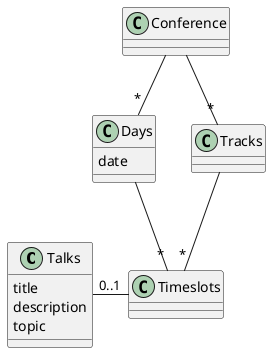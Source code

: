 @startuml

class Talks {
    title
    description
    topic
}

class Days {
    date
}

Conference -down- "*" Days
Conference -down- "*" Tracks
Days -down- "*" Timeslots
Tracks -down- "*" Timeslots

Timeslots -left- "0..1" Talks

@enduml
